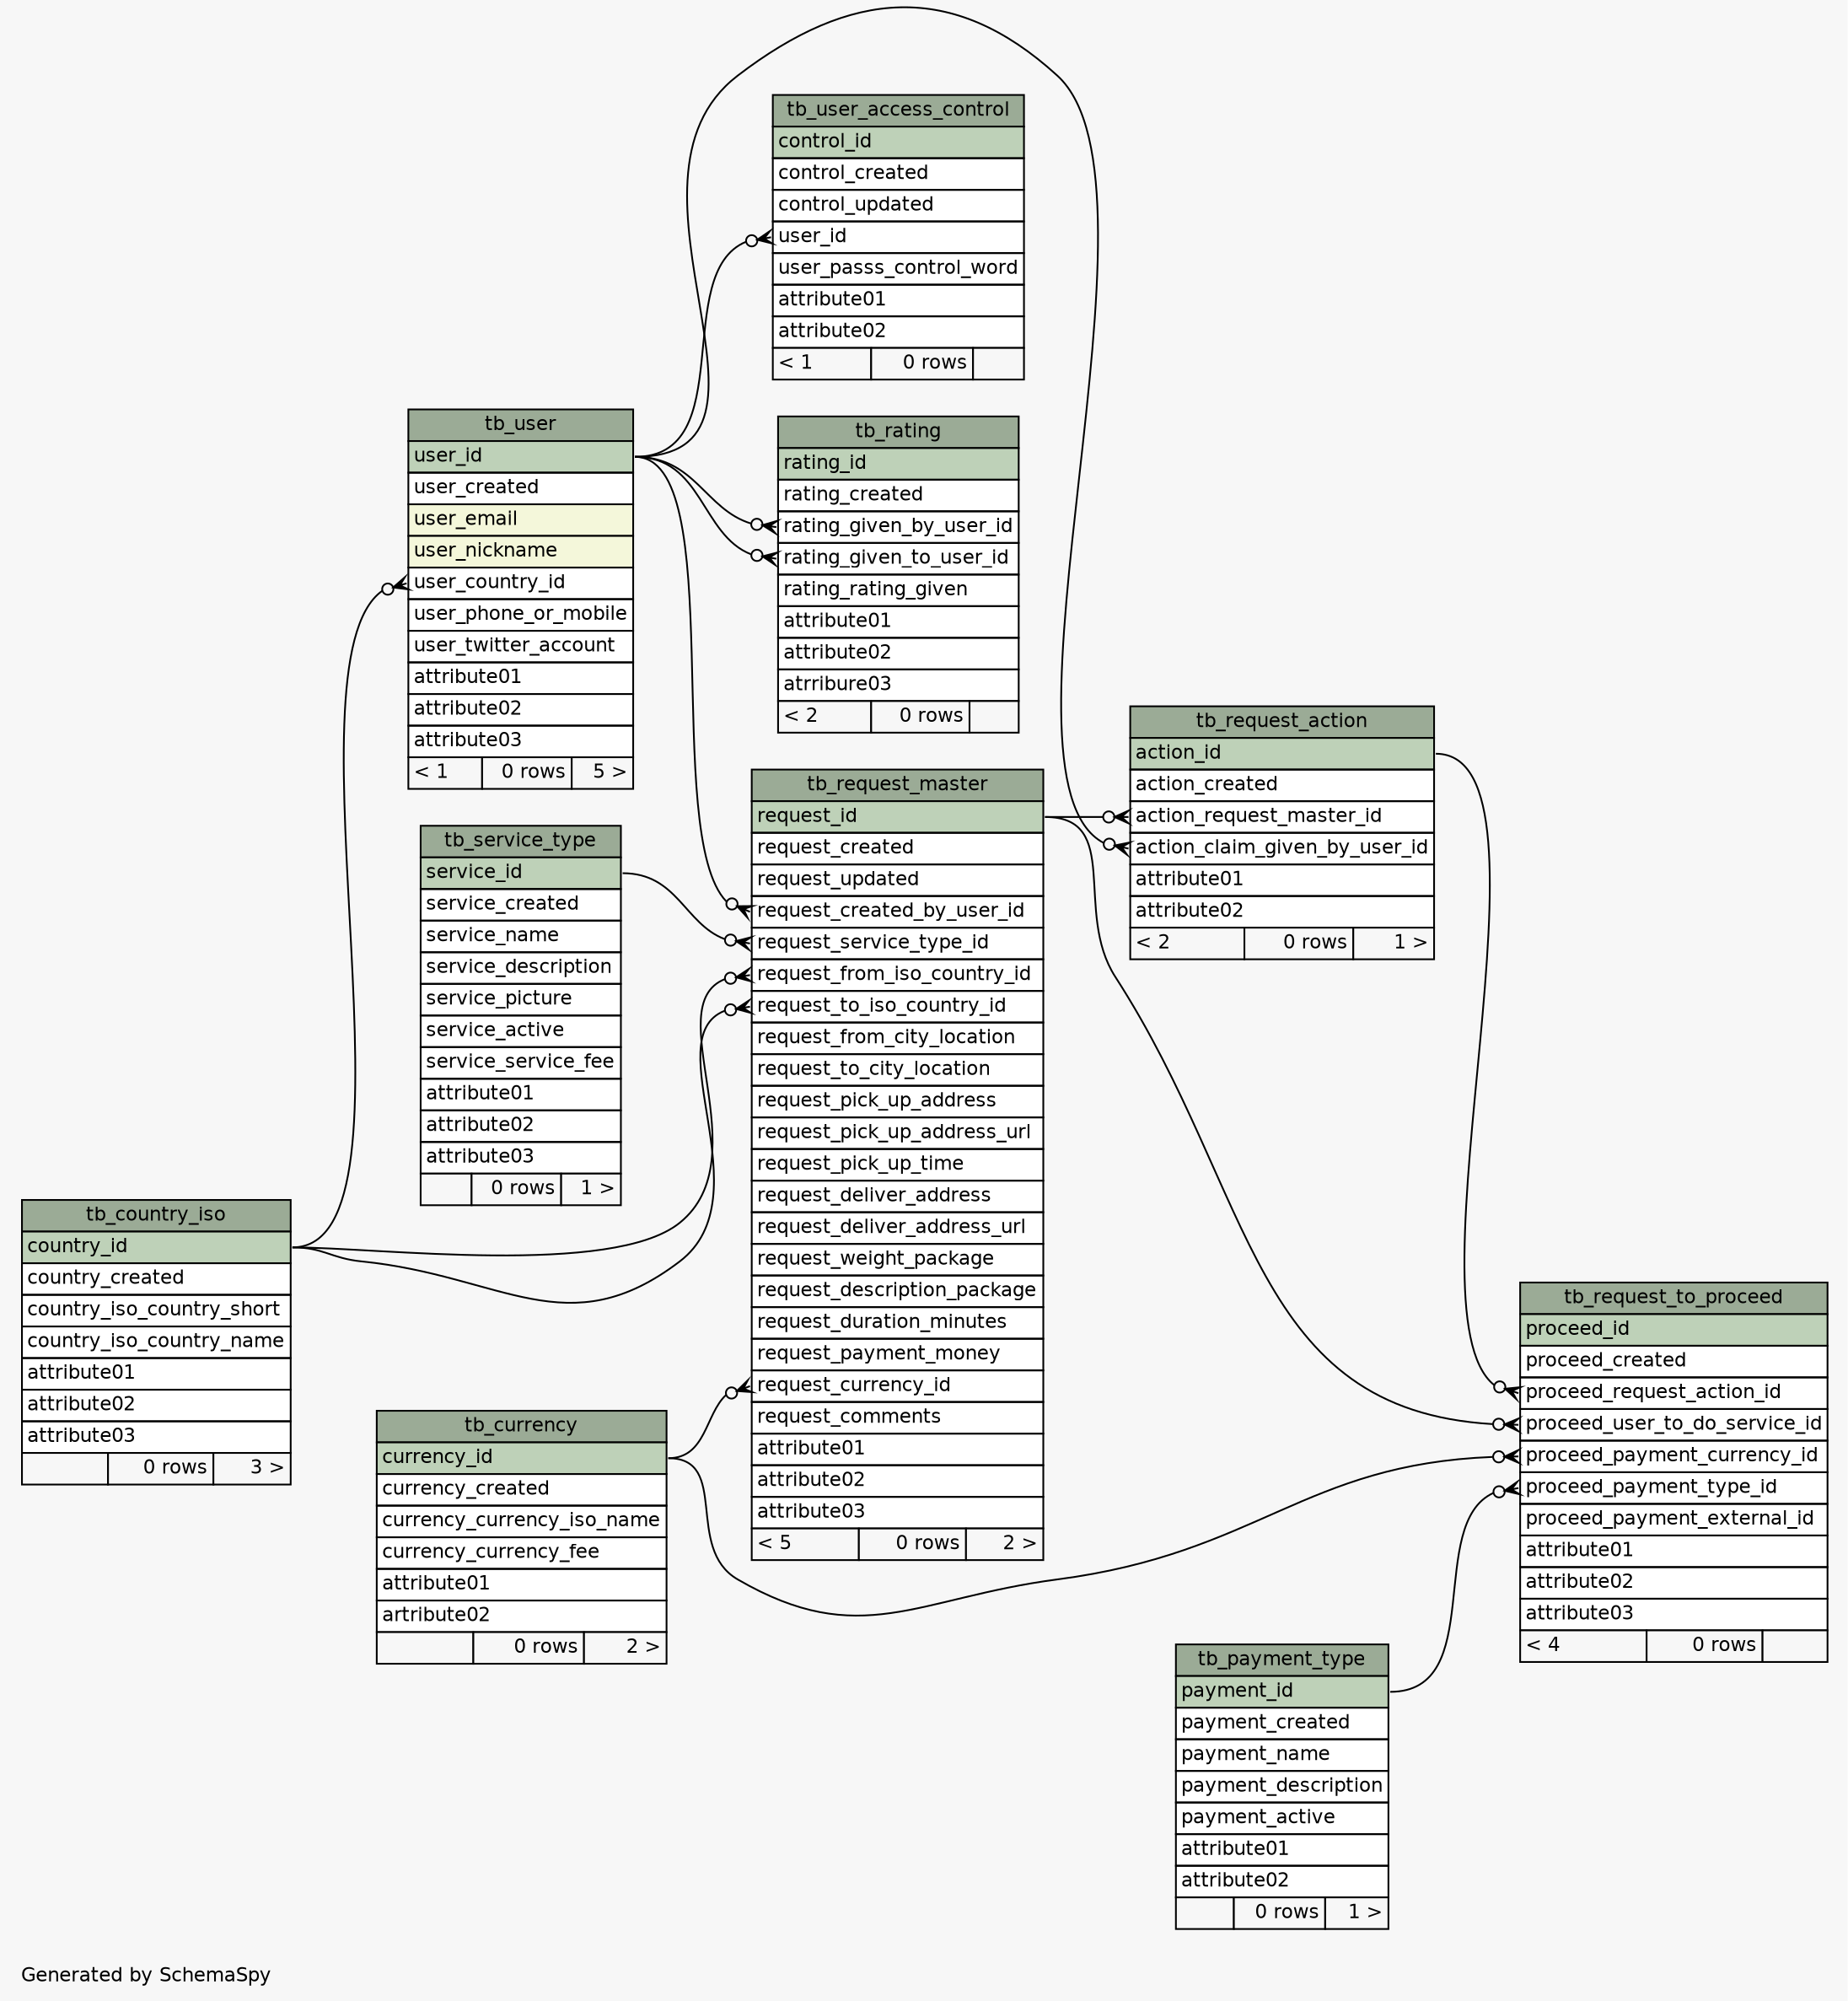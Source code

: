 // dot 2.34.0 on Linux 3.12.0-1-MANJARO
// SchemaSpy rev 590
digraph "largeRelationshipsDiagram" {
  graph [
    rankdir="RL"
    bgcolor="#f7f7f7"
    label="\nGenerated by SchemaSpy"
    labeljust="l"
    nodesep="0.18"
    ranksep="0.46"
    fontname="Helvetica"
    fontsize="11"
  ];
  node [
    fontname="Helvetica"
    fontsize="11"
    shape="plaintext"
  ];
  edge [
    arrowsize="0.8"
  ];
  "tb_country_iso" [
    label=<
    <TABLE BORDER="0" CELLBORDER="1" CELLSPACING="0" BGCOLOR="#ffffff">
      <TR><TD COLSPAN="3" BGCOLOR="#9bab96" ALIGN="CENTER">tb_country_iso</TD></TR>
      <TR><TD PORT="country_id" COLSPAN="3" BGCOLOR="#bed1b8" ALIGN="LEFT">country_id</TD></TR>
      <TR><TD PORT="country_created" COLSPAN="3" ALIGN="LEFT">country_created</TD></TR>
      <TR><TD PORT="country_iso_country_short" COLSPAN="3" ALIGN="LEFT">country_iso_country_short</TD></TR>
      <TR><TD PORT="country_iso_country_name" COLSPAN="3" ALIGN="LEFT">country_iso_country_name</TD></TR>
      <TR><TD PORT="attribute01" COLSPAN="3" ALIGN="LEFT">attribute01</TD></TR>
      <TR><TD PORT="attribute02" COLSPAN="3" ALIGN="LEFT">attribute02</TD></TR>
      <TR><TD PORT="attribute03" COLSPAN="3" ALIGN="LEFT">attribute03</TD></TR>
      <TR><TD ALIGN="LEFT" BGCOLOR="#f7f7f7">  </TD><TD ALIGN="RIGHT" BGCOLOR="#f7f7f7">0 rows</TD><TD ALIGN="RIGHT" BGCOLOR="#f7f7f7">3 &gt;</TD></TR>
    </TABLE>>
    URL="tables/tb_country_iso.html"
    tooltip="tb_country_iso"
  ];
  "tb_currency" [
    label=<
    <TABLE BORDER="0" CELLBORDER="1" CELLSPACING="0" BGCOLOR="#ffffff">
      <TR><TD COLSPAN="3" BGCOLOR="#9bab96" ALIGN="CENTER">tb_currency</TD></TR>
      <TR><TD PORT="currency_id" COLSPAN="3" BGCOLOR="#bed1b8" ALIGN="LEFT">currency_id</TD></TR>
      <TR><TD PORT="currency_created" COLSPAN="3" ALIGN="LEFT">currency_created</TD></TR>
      <TR><TD PORT="currency_currency_iso_name" COLSPAN="3" ALIGN="LEFT">currency_currency_iso_name</TD></TR>
      <TR><TD PORT="currency_currency_fee" COLSPAN="3" ALIGN="LEFT">currency_currency_fee</TD></TR>
      <TR><TD PORT="attribute01" COLSPAN="3" ALIGN="LEFT">attribute01</TD></TR>
      <TR><TD PORT="artribute02" COLSPAN="3" ALIGN="LEFT">artribute02</TD></TR>
      <TR><TD ALIGN="LEFT" BGCOLOR="#f7f7f7">  </TD><TD ALIGN="RIGHT" BGCOLOR="#f7f7f7">0 rows</TD><TD ALIGN="RIGHT" BGCOLOR="#f7f7f7">2 &gt;</TD></TR>
    </TABLE>>
    URL="tables/tb_currency.html"
    tooltip="tb_currency"
  ];
  "tb_payment_type" [
    label=<
    <TABLE BORDER="0" CELLBORDER="1" CELLSPACING="0" BGCOLOR="#ffffff">
      <TR><TD COLSPAN="3" BGCOLOR="#9bab96" ALIGN="CENTER">tb_payment_type</TD></TR>
      <TR><TD PORT="payment_id" COLSPAN="3" BGCOLOR="#bed1b8" ALIGN="LEFT">payment_id</TD></TR>
      <TR><TD PORT="payment_created" COLSPAN="3" ALIGN="LEFT">payment_created</TD></TR>
      <TR><TD PORT="payment_name" COLSPAN="3" ALIGN="LEFT">payment_name</TD></TR>
      <TR><TD PORT="payment_description" COLSPAN="3" ALIGN="LEFT">payment_description</TD></TR>
      <TR><TD PORT="payment_active" COLSPAN="3" ALIGN="LEFT">payment_active</TD></TR>
      <TR><TD PORT="attribute01" COLSPAN="3" ALIGN="LEFT">attribute01</TD></TR>
      <TR><TD PORT="attribute02" COLSPAN="3" ALIGN="LEFT">attribute02</TD></TR>
      <TR><TD ALIGN="LEFT" BGCOLOR="#f7f7f7">  </TD><TD ALIGN="RIGHT" BGCOLOR="#f7f7f7">0 rows</TD><TD ALIGN="RIGHT" BGCOLOR="#f7f7f7">1 &gt;</TD></TR>
    </TABLE>>
    URL="tables/tb_payment_type.html"
    tooltip="tb_payment_type"
  ];
  "tb_rating" [
    label=<
    <TABLE BORDER="0" CELLBORDER="1" CELLSPACING="0" BGCOLOR="#ffffff">
      <TR><TD COLSPAN="3" BGCOLOR="#9bab96" ALIGN="CENTER">tb_rating</TD></TR>
      <TR><TD PORT="rating_id" COLSPAN="3" BGCOLOR="#bed1b8" ALIGN="LEFT">rating_id</TD></TR>
      <TR><TD PORT="rating_created" COLSPAN="3" ALIGN="LEFT">rating_created</TD></TR>
      <TR><TD PORT="rating_given_by_user_id" COLSPAN="3" ALIGN="LEFT">rating_given_by_user_id</TD></TR>
      <TR><TD PORT="rating_given_to_user_id" COLSPAN="3" ALIGN="LEFT">rating_given_to_user_id</TD></TR>
      <TR><TD PORT="rating_rating_given" COLSPAN="3" ALIGN="LEFT">rating_rating_given</TD></TR>
      <TR><TD PORT="attribute01" COLSPAN="3" ALIGN="LEFT">attribute01</TD></TR>
      <TR><TD PORT="attribute02" COLSPAN="3" ALIGN="LEFT">attribute02</TD></TR>
      <TR><TD PORT="atrribure03" COLSPAN="3" ALIGN="LEFT">atrribure03</TD></TR>
      <TR><TD ALIGN="LEFT" BGCOLOR="#f7f7f7">&lt; 2</TD><TD ALIGN="RIGHT" BGCOLOR="#f7f7f7">0 rows</TD><TD ALIGN="RIGHT" BGCOLOR="#f7f7f7">  </TD></TR>
    </TABLE>>
    URL="tables/tb_rating.html"
    tooltip="tb_rating"
  ];
  "tb_request_action" [
    label=<
    <TABLE BORDER="0" CELLBORDER="1" CELLSPACING="0" BGCOLOR="#ffffff">
      <TR><TD COLSPAN="3" BGCOLOR="#9bab96" ALIGN="CENTER">tb_request_action</TD></TR>
      <TR><TD PORT="action_id" COLSPAN="3" BGCOLOR="#bed1b8" ALIGN="LEFT">action_id</TD></TR>
      <TR><TD PORT="action_created" COLSPAN="3" ALIGN="LEFT">action_created</TD></TR>
      <TR><TD PORT="action_request_master_id" COLSPAN="3" ALIGN="LEFT">action_request_master_id</TD></TR>
      <TR><TD PORT="action_claim_given_by_user_id" COLSPAN="3" ALIGN="LEFT">action_claim_given_by_user_id</TD></TR>
      <TR><TD PORT="attribute01" COLSPAN="3" ALIGN="LEFT">attribute01</TD></TR>
      <TR><TD PORT="attribute02" COLSPAN="3" ALIGN="LEFT">attribute02</TD></TR>
      <TR><TD ALIGN="LEFT" BGCOLOR="#f7f7f7">&lt; 2</TD><TD ALIGN="RIGHT" BGCOLOR="#f7f7f7">0 rows</TD><TD ALIGN="RIGHT" BGCOLOR="#f7f7f7">1 &gt;</TD></TR>
    </TABLE>>
    URL="tables/tb_request_action.html"
    tooltip="tb_request_action"
  ];
  "tb_request_master" [
    label=<
    <TABLE BORDER="0" CELLBORDER="1" CELLSPACING="0" BGCOLOR="#ffffff">
      <TR><TD COLSPAN="3" BGCOLOR="#9bab96" ALIGN="CENTER">tb_request_master</TD></TR>
      <TR><TD PORT="request_id" COLSPAN="3" BGCOLOR="#bed1b8" ALIGN="LEFT">request_id</TD></TR>
      <TR><TD PORT="request_created" COLSPAN="3" ALIGN="LEFT">request_created</TD></TR>
      <TR><TD PORT="request_updated" COLSPAN="3" ALIGN="LEFT">request_updated</TD></TR>
      <TR><TD PORT="request_created_by_user_id" COLSPAN="3" ALIGN="LEFT">request_created_by_user_id</TD></TR>
      <TR><TD PORT="request_service_type_id" COLSPAN="3" ALIGN="LEFT">request_service_type_id</TD></TR>
      <TR><TD PORT="request_from_iso_country_id" COLSPAN="3" ALIGN="LEFT">request_from_iso_country_id</TD></TR>
      <TR><TD PORT="request_to_iso_country_id" COLSPAN="3" ALIGN="LEFT">request_to_iso_country_id</TD></TR>
      <TR><TD PORT="request_from_city_location" COLSPAN="3" ALIGN="LEFT">request_from_city_location</TD></TR>
      <TR><TD PORT="request_to_city_location" COLSPAN="3" ALIGN="LEFT">request_to_city_location</TD></TR>
      <TR><TD PORT="request_pick_up_address" COLSPAN="3" ALIGN="LEFT">request_pick_up_address</TD></TR>
      <TR><TD PORT="request_pick_up_address_url" COLSPAN="3" ALIGN="LEFT">request_pick_up_address_url</TD></TR>
      <TR><TD PORT="request_pick_up_time" COLSPAN="3" ALIGN="LEFT">request_pick_up_time</TD></TR>
      <TR><TD PORT="request_deliver_address" COLSPAN="3" ALIGN="LEFT">request_deliver_address</TD></TR>
      <TR><TD PORT="request_deliver_address_url" COLSPAN="3" ALIGN="LEFT">request_deliver_address_url</TD></TR>
      <TR><TD PORT="request_weight_package" COLSPAN="3" ALIGN="LEFT">request_weight_package</TD></TR>
      <TR><TD PORT="request_description_package" COLSPAN="3" ALIGN="LEFT">request_description_package</TD></TR>
      <TR><TD PORT="request_duration_minutes" COLSPAN="3" ALIGN="LEFT">request_duration_minutes</TD></TR>
      <TR><TD PORT="request_payment_money" COLSPAN="3" ALIGN="LEFT">request_payment_money</TD></TR>
      <TR><TD PORT="request_currency_id" COLSPAN="3" ALIGN="LEFT">request_currency_id</TD></TR>
      <TR><TD PORT="request_comments" COLSPAN="3" ALIGN="LEFT">request_comments</TD></TR>
      <TR><TD PORT="attribute01" COLSPAN="3" ALIGN="LEFT">attribute01</TD></TR>
      <TR><TD PORT="attribute02" COLSPAN="3" ALIGN="LEFT">attribute02</TD></TR>
      <TR><TD PORT="attribute03" COLSPAN="3" ALIGN="LEFT">attribute03</TD></TR>
      <TR><TD ALIGN="LEFT" BGCOLOR="#f7f7f7">&lt; 5</TD><TD ALIGN="RIGHT" BGCOLOR="#f7f7f7">0 rows</TD><TD ALIGN="RIGHT" BGCOLOR="#f7f7f7">2 &gt;</TD></TR>
    </TABLE>>
    URL="tables/tb_request_master.html"
    tooltip="tb_request_master"
  ];
  "tb_request_to_proceed" [
    label=<
    <TABLE BORDER="0" CELLBORDER="1" CELLSPACING="0" BGCOLOR="#ffffff">
      <TR><TD COLSPAN="3" BGCOLOR="#9bab96" ALIGN="CENTER">tb_request_to_proceed</TD></TR>
      <TR><TD PORT="proceed_id" COLSPAN="3" BGCOLOR="#bed1b8" ALIGN="LEFT">proceed_id</TD></TR>
      <TR><TD PORT="proceed_created" COLSPAN="3" ALIGN="LEFT">proceed_created</TD></TR>
      <TR><TD PORT="proceed_request_action_id" COLSPAN="3" ALIGN="LEFT">proceed_request_action_id</TD></TR>
      <TR><TD PORT="proceed_user_to_do_service_id" COLSPAN="3" ALIGN="LEFT">proceed_user_to_do_service_id</TD></TR>
      <TR><TD PORT="proceed_payment_currency_id" COLSPAN="3" ALIGN="LEFT">proceed_payment_currency_id</TD></TR>
      <TR><TD PORT="proceed_payment_type_id" COLSPAN="3" ALIGN="LEFT">proceed_payment_type_id</TD></TR>
      <TR><TD PORT="proceed_payment_external_id" COLSPAN="3" ALIGN="LEFT">proceed_payment_external_id</TD></TR>
      <TR><TD PORT="attribute01" COLSPAN="3" ALIGN="LEFT">attribute01</TD></TR>
      <TR><TD PORT="attribute02" COLSPAN="3" ALIGN="LEFT">attribute02</TD></TR>
      <TR><TD PORT="attribute03" COLSPAN="3" ALIGN="LEFT">attribute03</TD></TR>
      <TR><TD ALIGN="LEFT" BGCOLOR="#f7f7f7">&lt; 4</TD><TD ALIGN="RIGHT" BGCOLOR="#f7f7f7">0 rows</TD><TD ALIGN="RIGHT" BGCOLOR="#f7f7f7">  </TD></TR>
    </TABLE>>
    URL="tables/tb_request_to_proceed.html"
    tooltip="tb_request_to_proceed"
  ];
  "tb_service_type" [
    label=<
    <TABLE BORDER="0" CELLBORDER="1" CELLSPACING="0" BGCOLOR="#ffffff">
      <TR><TD COLSPAN="3" BGCOLOR="#9bab96" ALIGN="CENTER">tb_service_type</TD></TR>
      <TR><TD PORT="service_id" COLSPAN="3" BGCOLOR="#bed1b8" ALIGN="LEFT">service_id</TD></TR>
      <TR><TD PORT="service_created" COLSPAN="3" ALIGN="LEFT">service_created</TD></TR>
      <TR><TD PORT="service_name" COLSPAN="3" ALIGN="LEFT">service_name</TD></TR>
      <TR><TD PORT="service_description" COLSPAN="3" ALIGN="LEFT">service_description</TD></TR>
      <TR><TD PORT="service_picture" COLSPAN="3" ALIGN="LEFT">service_picture</TD></TR>
      <TR><TD PORT="service_active" COLSPAN="3" ALIGN="LEFT">service_active</TD></TR>
      <TR><TD PORT="service_service_fee" COLSPAN="3" ALIGN="LEFT">service_service_fee</TD></TR>
      <TR><TD PORT="attribute01" COLSPAN="3" ALIGN="LEFT">attribute01</TD></TR>
      <TR><TD PORT="attribute02" COLSPAN="3" ALIGN="LEFT">attribute02</TD></TR>
      <TR><TD PORT="attribute03" COLSPAN="3" ALIGN="LEFT">attribute03</TD></TR>
      <TR><TD ALIGN="LEFT" BGCOLOR="#f7f7f7">  </TD><TD ALIGN="RIGHT" BGCOLOR="#f7f7f7">0 rows</TD><TD ALIGN="RIGHT" BGCOLOR="#f7f7f7">1 &gt;</TD></TR>
    </TABLE>>
    URL="tables/tb_service_type.html"
    tooltip="tb_service_type"
  ];
  "tb_user" [
    label=<
    <TABLE BORDER="0" CELLBORDER="1" CELLSPACING="0" BGCOLOR="#ffffff">
      <TR><TD COLSPAN="3" BGCOLOR="#9bab96" ALIGN="CENTER">tb_user</TD></TR>
      <TR><TD PORT="user_id" COLSPAN="3" BGCOLOR="#bed1b8" ALIGN="LEFT">user_id</TD></TR>
      <TR><TD PORT="user_created" COLSPAN="3" ALIGN="LEFT">user_created</TD></TR>
      <TR><TD PORT="user_email" COLSPAN="3" BGCOLOR="#f4f7da" ALIGN="LEFT">user_email</TD></TR>
      <TR><TD PORT="user_nickname" COLSPAN="3" BGCOLOR="#f4f7da" ALIGN="LEFT">user_nickname</TD></TR>
      <TR><TD PORT="user_country_id" COLSPAN="3" ALIGN="LEFT">user_country_id</TD></TR>
      <TR><TD PORT="user_phone_or_mobile" COLSPAN="3" ALIGN="LEFT">user_phone_or_mobile</TD></TR>
      <TR><TD PORT="user_twitter_account" COLSPAN="3" ALIGN="LEFT">user_twitter_account</TD></TR>
      <TR><TD PORT="attribute01" COLSPAN="3" ALIGN="LEFT">attribute01</TD></TR>
      <TR><TD PORT="attribute02" COLSPAN="3" ALIGN="LEFT">attribute02</TD></TR>
      <TR><TD PORT="attribute03" COLSPAN="3" ALIGN="LEFT">attribute03</TD></TR>
      <TR><TD ALIGN="LEFT" BGCOLOR="#f7f7f7">&lt; 1</TD><TD ALIGN="RIGHT" BGCOLOR="#f7f7f7">0 rows</TD><TD ALIGN="RIGHT" BGCOLOR="#f7f7f7">5 &gt;</TD></TR>
    </TABLE>>
    URL="tables/tb_user.html"
    tooltip="tb_user"
  ];
  "tb_user_access_control" [
    label=<
    <TABLE BORDER="0" CELLBORDER="1" CELLSPACING="0" BGCOLOR="#ffffff">
      <TR><TD COLSPAN="3" BGCOLOR="#9bab96" ALIGN="CENTER">tb_user_access_control</TD></TR>
      <TR><TD PORT="control_id" COLSPAN="3" BGCOLOR="#bed1b8" ALIGN="LEFT">control_id</TD></TR>
      <TR><TD PORT="control_created" COLSPAN="3" ALIGN="LEFT">control_created</TD></TR>
      <TR><TD PORT="control_updated" COLSPAN="3" ALIGN="LEFT">control_updated</TD></TR>
      <TR><TD PORT="user_id" COLSPAN="3" ALIGN="LEFT">user_id</TD></TR>
      <TR><TD PORT="user_passs_control_word" COLSPAN="3" ALIGN="LEFT">user_passs_control_word</TD></TR>
      <TR><TD PORT="attribute01" COLSPAN="3" ALIGN="LEFT">attribute01</TD></TR>
      <TR><TD PORT="attribute02" COLSPAN="3" ALIGN="LEFT">attribute02</TD></TR>
      <TR><TD ALIGN="LEFT" BGCOLOR="#f7f7f7">&lt; 1</TD><TD ALIGN="RIGHT" BGCOLOR="#f7f7f7">0 rows</TD><TD ALIGN="RIGHT" BGCOLOR="#f7f7f7">  </TD></TR>
    </TABLE>>
    URL="tables/tb_user_access_control.html"
    tooltip="tb_user_access_control"
  ];
  "tb_rating":"rating_given_by_user_id":w -> "tb_user":"user_id":e [arrowhead=none dir=back arrowtail=crowodot];
  "tb_rating":"rating_given_to_user_id":w -> "tb_user":"user_id":e [arrowhead=none dir=back arrowtail=crowodot];
  "tb_request_action":"action_claim_given_by_user_id":w -> "tb_user":"user_id":e [arrowhead=none dir=back arrowtail=crowodot];
  "tb_request_action":"action_request_master_id":w -> "tb_request_master":"request_id":e [arrowhead=none dir=back arrowtail=crowodot];
  "tb_request_master":"request_created_by_user_id":w -> "tb_user":"user_id":e [arrowhead=none dir=back arrowtail=crowodot];
  "tb_request_master":"request_currency_id":w -> "tb_currency":"currency_id":e [arrowhead=none dir=back arrowtail=crowodot];
  "tb_request_master":"request_from_iso_country_id":w -> "tb_country_iso":"country_id":e [arrowhead=none dir=back arrowtail=crowodot];
  "tb_request_master":"request_service_type_id":w -> "tb_service_type":"service_id":e [arrowhead=none dir=back arrowtail=crowodot];
  "tb_request_master":"request_to_iso_country_id":w -> "tb_country_iso":"country_id":e [arrowhead=none dir=back arrowtail=crowodot];
  "tb_request_to_proceed":"proceed_payment_currency_id":w -> "tb_currency":"currency_id":e [arrowhead=none dir=back arrowtail=crowodot];
  "tb_request_to_proceed":"proceed_payment_type_id":w -> "tb_payment_type":"payment_id":e [arrowhead=none dir=back arrowtail=crowodot];
  "tb_request_to_proceed":"proceed_request_action_id":w -> "tb_request_action":"action_id":e [arrowhead=none dir=back arrowtail=crowodot];
  "tb_request_to_proceed":"proceed_user_to_do_service_id":w -> "tb_request_master":"request_id":e [arrowhead=none dir=back arrowtail=crowodot];
  "tb_user":"user_country_id":w -> "tb_country_iso":"country_id":e [arrowhead=none dir=back arrowtail=crowodot];
  "tb_user_access_control":"user_id":w -> "tb_user":"user_id":e [arrowhead=none dir=back arrowtail=crowodot];
}
